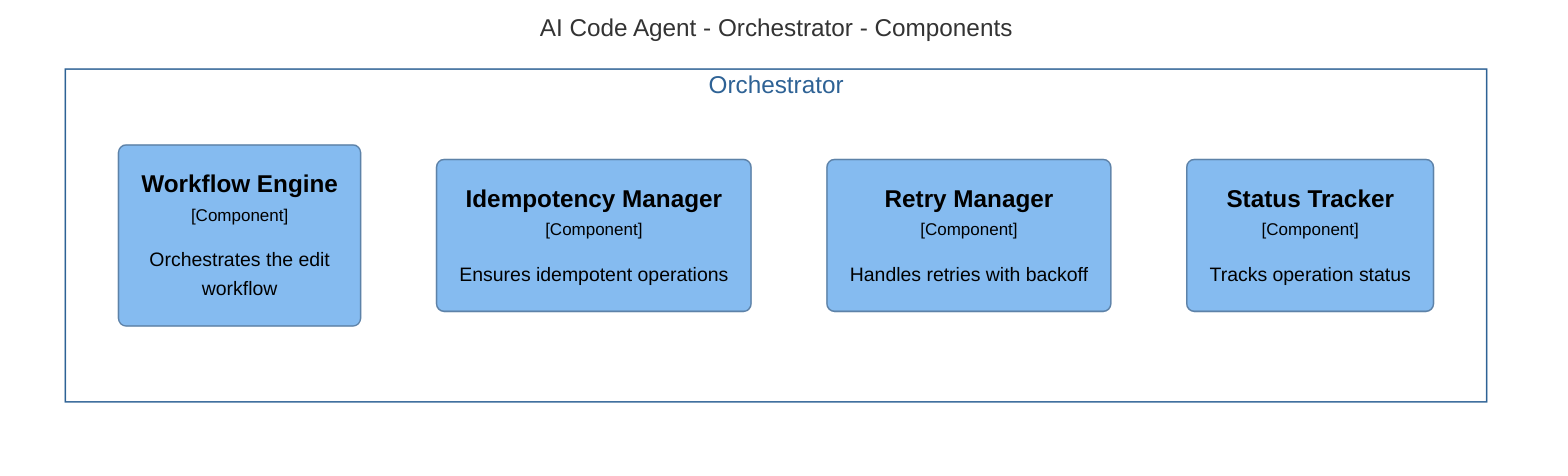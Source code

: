 graph LR
  linkStyle default fill:#ffffff

  subgraph diagram ["AI Code Agent - Orchestrator - Components"]
    style diagram fill:#ffffff,stroke:#ffffff

    subgraph 14 ["Orchestrator"]
      style 14 fill:#ffffff,stroke:#2e6295,color:#2e6295

      15("<div style='font-weight: bold'>Workflow Engine</div><div style='font-size: 70%; margin-top: 0px'>[Component]</div><div style='font-size: 80%; margin-top:10px'>Orchestrates the edit<br />workflow</div>")
      style 15 fill:#85bbf0,stroke:#5d82a8,color:#000000
      16("<div style='font-weight: bold'>Idempotency Manager</div><div style='font-size: 70%; margin-top: 0px'>[Component]</div><div style='font-size: 80%; margin-top:10px'>Ensures idempotent operations</div>")
      style 16 fill:#85bbf0,stroke:#5d82a8,color:#000000
      17("<div style='font-weight: bold'>Retry Manager</div><div style='font-size: 70%; margin-top: 0px'>[Component]</div><div style='font-size: 80%; margin-top:10px'>Handles retries with backoff</div>")
      style 17 fill:#85bbf0,stroke:#5d82a8,color:#000000
      18("<div style='font-weight: bold'>Status Tracker</div><div style='font-size: 70%; margin-top: 0px'>[Component]</div><div style='font-size: 80%; margin-top:10px'>Tracks operation status</div>")
      style 18 fill:#85bbf0,stroke:#5d82a8,color:#000000
    end

  end